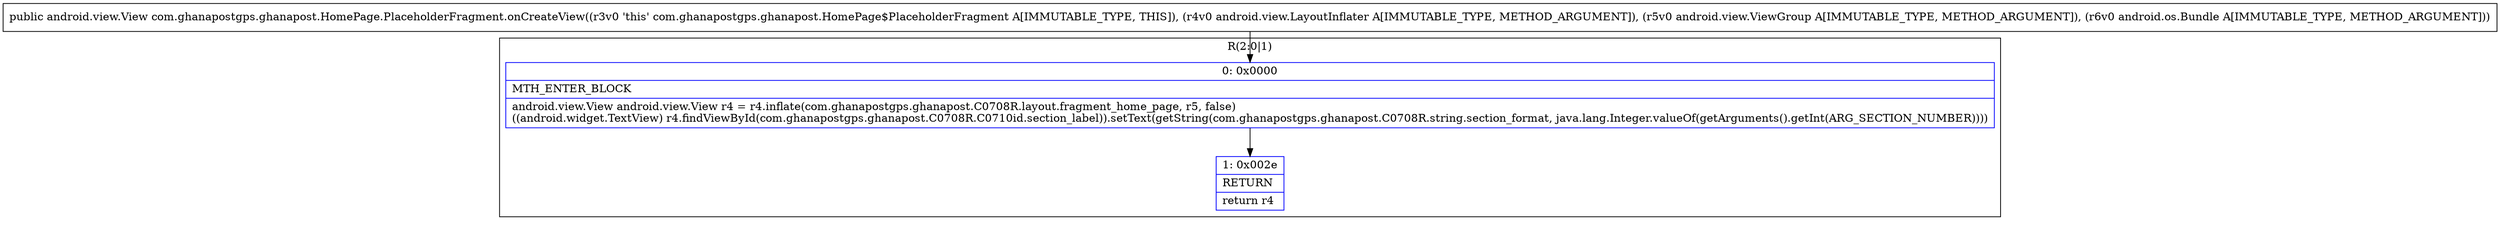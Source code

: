 digraph "CFG forcom.ghanapostgps.ghanapost.HomePage.PlaceholderFragment.onCreateView(Landroid\/view\/LayoutInflater;Landroid\/view\/ViewGroup;Landroid\/os\/Bundle;)Landroid\/view\/View;" {
subgraph cluster_Region_474549598 {
label = "R(2:0|1)";
node [shape=record,color=blue];
Node_0 [shape=record,label="{0\:\ 0x0000|MTH_ENTER_BLOCK\l|android.view.View android.view.View r4 = r4.inflate(com.ghanapostgps.ghanapost.C0708R.layout.fragment_home_page, r5, false)\l((android.widget.TextView) r4.findViewById(com.ghanapostgps.ghanapost.C0708R.C0710id.section_label)).setText(getString(com.ghanapostgps.ghanapost.C0708R.string.section_format, java.lang.Integer.valueOf(getArguments().getInt(ARG_SECTION_NUMBER))))\l}"];
Node_1 [shape=record,label="{1\:\ 0x002e|RETURN\l|return r4\l}"];
}
MethodNode[shape=record,label="{public android.view.View com.ghanapostgps.ghanapost.HomePage.PlaceholderFragment.onCreateView((r3v0 'this' com.ghanapostgps.ghanapost.HomePage$PlaceholderFragment A[IMMUTABLE_TYPE, THIS]), (r4v0 android.view.LayoutInflater A[IMMUTABLE_TYPE, METHOD_ARGUMENT]), (r5v0 android.view.ViewGroup A[IMMUTABLE_TYPE, METHOD_ARGUMENT]), (r6v0 android.os.Bundle A[IMMUTABLE_TYPE, METHOD_ARGUMENT])) }"];
MethodNode -> Node_0;
Node_0 -> Node_1;
}

